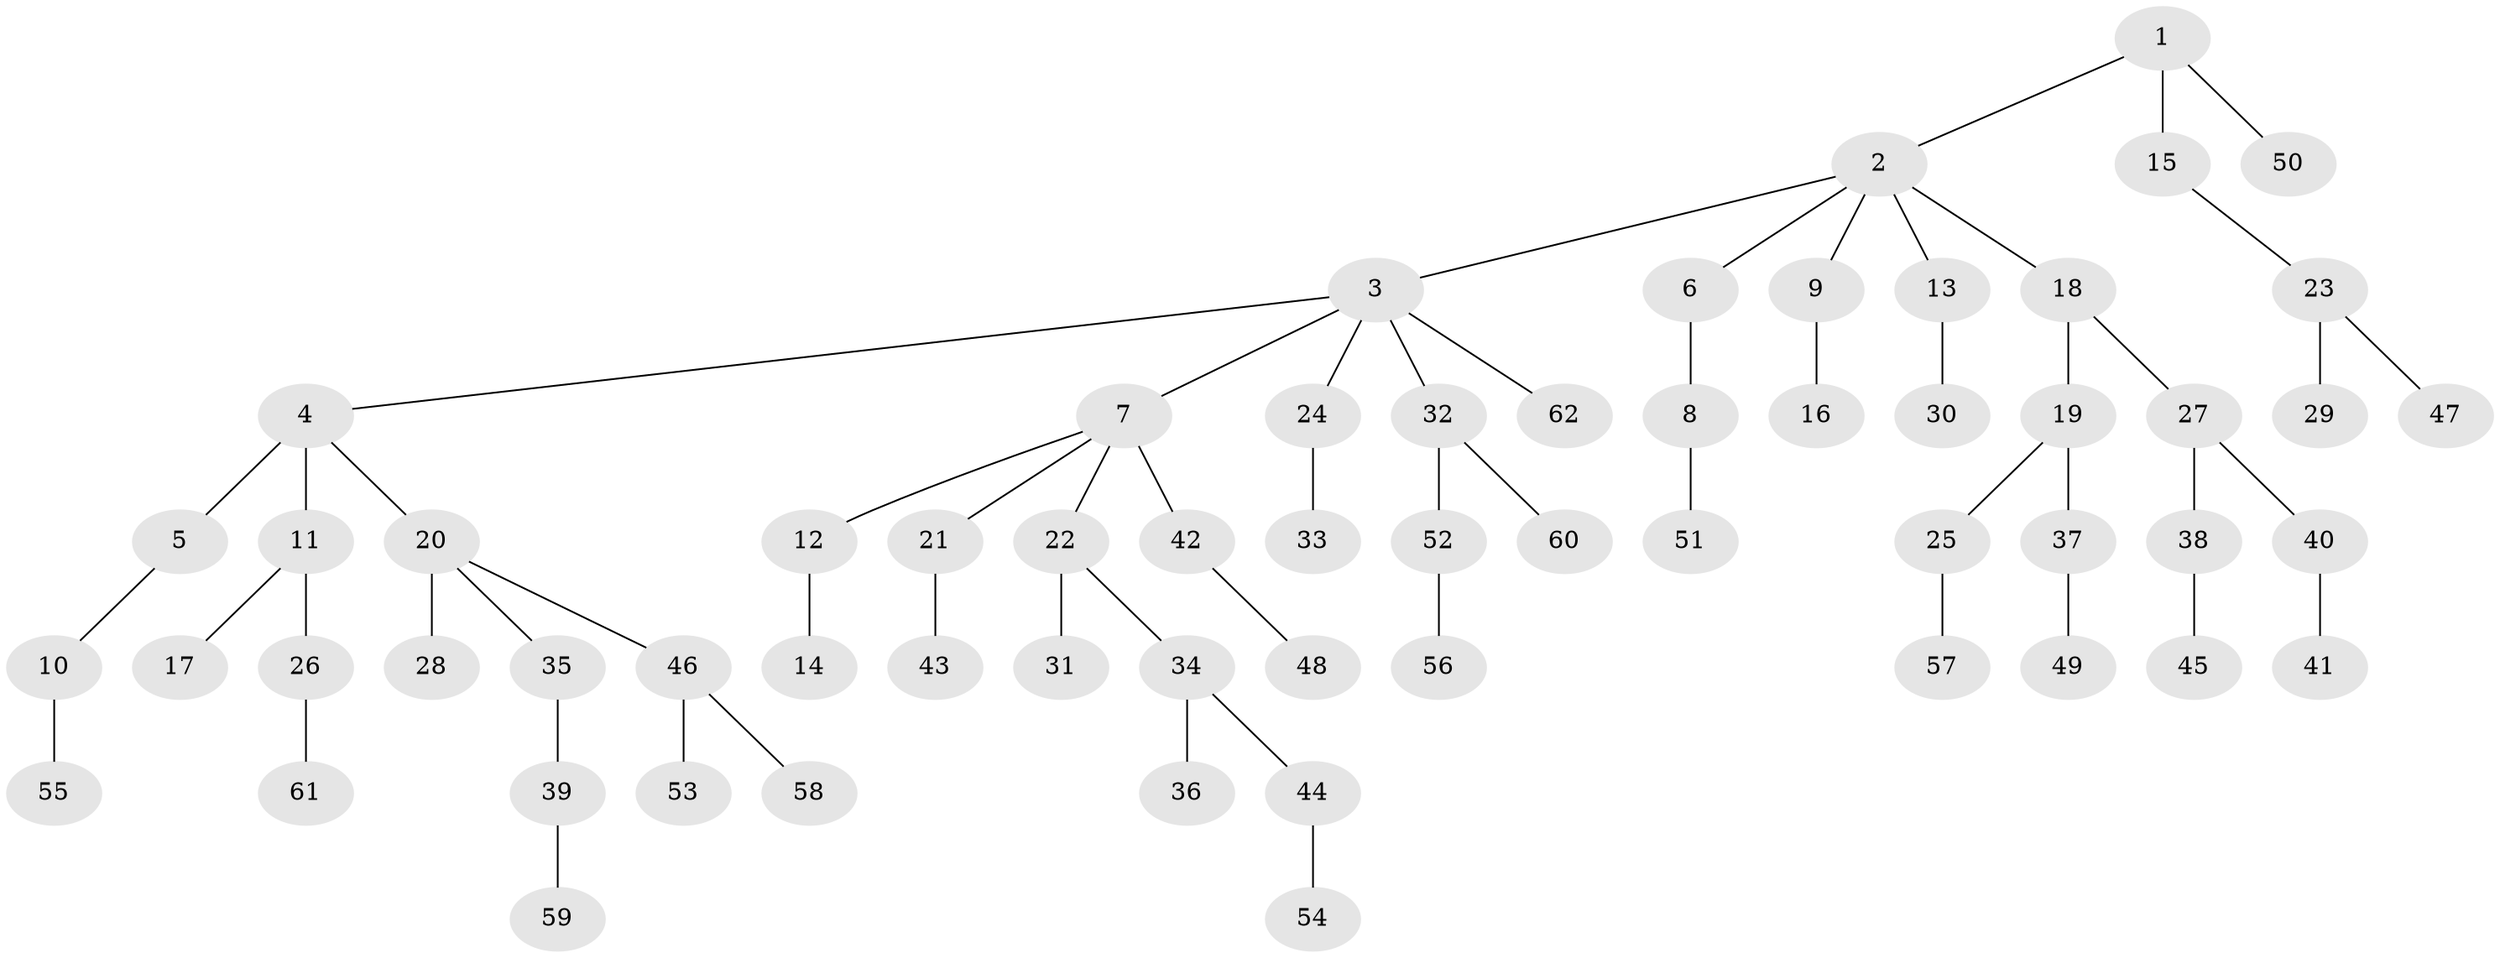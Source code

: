 // original degree distribution, {5: 0.032520325203252036, 7: 0.008130081300813009, 8: 0.008130081300813009, 4: 0.056910569105691054, 3: 0.17886178861788618, 2: 0.21951219512195122, 1: 0.4959349593495935}
// Generated by graph-tools (version 1.1) at 2025/36/03/09/25 02:36:58]
// undirected, 62 vertices, 61 edges
graph export_dot {
graph [start="1"]
  node [color=gray90,style=filled];
  1;
  2;
  3;
  4;
  5;
  6;
  7;
  8;
  9;
  10;
  11;
  12;
  13;
  14;
  15;
  16;
  17;
  18;
  19;
  20;
  21;
  22;
  23;
  24;
  25;
  26;
  27;
  28;
  29;
  30;
  31;
  32;
  33;
  34;
  35;
  36;
  37;
  38;
  39;
  40;
  41;
  42;
  43;
  44;
  45;
  46;
  47;
  48;
  49;
  50;
  51;
  52;
  53;
  54;
  55;
  56;
  57;
  58;
  59;
  60;
  61;
  62;
  1 -- 2 [weight=1.0];
  1 -- 15 [weight=1.0];
  1 -- 50 [weight=1.0];
  2 -- 3 [weight=1.0];
  2 -- 6 [weight=1.0];
  2 -- 9 [weight=1.0];
  2 -- 13 [weight=1.0];
  2 -- 18 [weight=1.0];
  3 -- 4 [weight=1.0];
  3 -- 7 [weight=1.0];
  3 -- 24 [weight=1.0];
  3 -- 32 [weight=1.0];
  3 -- 62 [weight=1.0];
  4 -- 5 [weight=2.0];
  4 -- 11 [weight=1.0];
  4 -- 20 [weight=1.0];
  5 -- 10 [weight=1.0];
  6 -- 8 [weight=1.0];
  7 -- 12 [weight=1.0];
  7 -- 21 [weight=1.0];
  7 -- 22 [weight=1.0];
  7 -- 42 [weight=2.0];
  8 -- 51 [weight=1.0];
  9 -- 16 [weight=1.0];
  10 -- 55 [weight=1.0];
  11 -- 17 [weight=1.0];
  11 -- 26 [weight=1.0];
  12 -- 14 [weight=2.0];
  13 -- 30 [weight=1.0];
  15 -- 23 [weight=1.0];
  18 -- 19 [weight=1.0];
  18 -- 27 [weight=1.0];
  19 -- 25 [weight=1.0];
  19 -- 37 [weight=1.0];
  20 -- 28 [weight=2.0];
  20 -- 35 [weight=1.0];
  20 -- 46 [weight=1.0];
  21 -- 43 [weight=1.0];
  22 -- 31 [weight=1.0];
  22 -- 34 [weight=1.0];
  23 -- 29 [weight=1.0];
  23 -- 47 [weight=1.0];
  24 -- 33 [weight=1.0];
  25 -- 57 [weight=1.0];
  26 -- 61 [weight=1.0];
  27 -- 38 [weight=1.0];
  27 -- 40 [weight=1.0];
  32 -- 52 [weight=1.0];
  32 -- 60 [weight=1.0];
  34 -- 36 [weight=3.0];
  34 -- 44 [weight=1.0];
  35 -- 39 [weight=1.0];
  37 -- 49 [weight=1.0];
  38 -- 45 [weight=1.0];
  39 -- 59 [weight=1.0];
  40 -- 41 [weight=1.0];
  42 -- 48 [weight=1.0];
  44 -- 54 [weight=1.0];
  46 -- 53 [weight=2.0];
  46 -- 58 [weight=1.0];
  52 -- 56 [weight=2.0];
}
